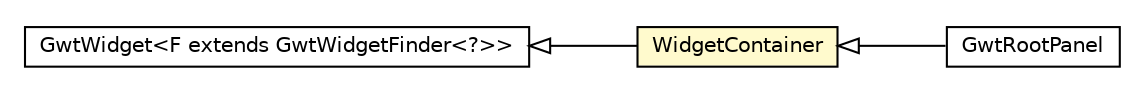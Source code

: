 #!/usr/local/bin/dot
#
# Class diagram 
# Generated by UMLGraph version R5_6-24-gf6e263 (http://www.umlgraph.org/)
#

digraph G {
	edge [fontname="Helvetica",fontsize=10,labelfontname="Helvetica",labelfontsize=10];
	node [fontname="Helvetica",fontsize=10,shape=plaintext];
	nodesep=0.25;
	ranksep=0.5;
	rankdir=LR;
	// org.senchalabs.gwt.gwtdriver.models.WidgetContainer
	c615 [label=<<table title="org.senchalabs.gwt.gwtdriver.models.WidgetContainer" border="0" cellborder="1" cellspacing="0" cellpadding="2" port="p" bgcolor="lemonChiffon" href="./WidgetContainer.html">
		<tr><td><table border="0" cellspacing="0" cellpadding="1">
<tr><td align="center" balign="center"> WidgetContainer </td></tr>
		</table></td></tr>
		</table>>, URL="./WidgetContainer.html", fontname="Helvetica", fontcolor="black", fontsize=10.0];
	// org.senchalabs.gwt.gwtdriver.models.GwtWidget<F extends org.senchalabs.gwt.gwtdriver.models.GwtWidgetFinder<?>>
	c618 [label=<<table title="org.senchalabs.gwt.gwtdriver.models.GwtWidget" border="0" cellborder="1" cellspacing="0" cellpadding="2" port="p" href="./GwtWidget.html">
		<tr><td><table border="0" cellspacing="0" cellpadding="1">
<tr><td align="center" balign="center"> GwtWidget&lt;F extends GwtWidgetFinder&lt;?&gt;&gt; </td></tr>
		</table></td></tr>
		</table>>, URL="./GwtWidget.html", fontname="Helvetica", fontcolor="black", fontsize=10.0];
	// org.senchalabs.gwt.gwtdriver.models.GwtRootPanel
	c620 [label=<<table title="org.senchalabs.gwt.gwtdriver.models.GwtRootPanel" border="0" cellborder="1" cellspacing="0" cellpadding="2" port="p" href="./GwtRootPanel.html">
		<tr><td><table border="0" cellspacing="0" cellpadding="1">
<tr><td align="center" balign="center"> GwtRootPanel </td></tr>
		</table></td></tr>
		</table>>, URL="./GwtRootPanel.html", fontname="Helvetica", fontcolor="black", fontsize=10.0];
	//org.senchalabs.gwt.gwtdriver.models.WidgetContainer extends org.senchalabs.gwt.gwtdriver.models.GwtWidget<org.senchalabs.gwt.gwtdriver.models.GwtWidgetFinder<org.senchalabs.gwt.gwtdriver.models.WidgetContainer>>
	c618:p -> c615:p [dir=back,arrowtail=empty];
	//org.senchalabs.gwt.gwtdriver.models.GwtRootPanel extends org.senchalabs.gwt.gwtdriver.models.WidgetContainer
	c615:p -> c620:p [dir=back,arrowtail=empty];
}

